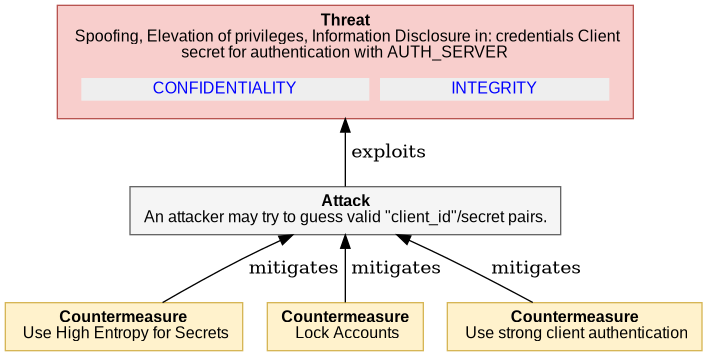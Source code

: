  

@startuml
digraph G {
rankdir="BT";
  node [shape=plaintext, fontname="Arial" fontsize="12"];
    "4_3_5_CLIENT_SECRET_BRUTE_FORCE" [ fillcolor="#F8CECC", style=filled, shape=polygon, color="#B85450"
    label= 
    <<table border="0" cellborder="0" cellspacing="0">
     <tr><td align="center"><b>Threat</b><br/> 

Spoofing, Elevation of privileges, Information Disclosure in: credentials Client<br/>secret for authentication with AUTH_SERVER
</td></tr>
     <tr><td><table border="0" cellborder="0" cellspacing="8"><tr>
                ret += secObj.linkedImpactMDText()
     <td align="center" href="#OAuth2.CONFIDENTIALITY" bgcolor="#EEEEEE"><font color="blue">CONFIDENTIALITY</font></td>
                ret += secObj.linkedImpactMDText()
     <td align="center" href="#OAuth2.INTEGRITY" bgcolor="#EEEEEE"><font color="blue">INTEGRITY</font></td>
     </tr></table></td></tr>   
   </table>>
   ];
    
"4_3_5_CLIENT_SECRET_BRUTE_FORCE_attack" [ fillcolor="#f5f5f5", style=filled, shape=polygon, color="#666666", label =     
    <<table border="0" cellborder="0" cellspacing="0">
     <tr><td align="center"><b>Attack</b><br/>

An attacker may try to guess valid &quot;client_id&quot;/secret pairs.
</td></tr>
   </table>>
    ]

"4_3_5_CLIENT_SECRET_BRUTE_FORCE_attack" -> "4_3_5_CLIENT_SECRET_BRUTE_FORCE"  [label = " exploits"]

    "4_3_5_CLIENT_SECRET_BRUTE_FORCE_countermeasure0" [ 
       fillcolor="#FFF2CC", style=filled, shape=polygon, color="#D6B656", label =     
    <<table border="0" cellborder="0" cellspacing="0">
     <tr><td align="left"><b>Countermeasure</b><br/> 

Use High Entropy for Secrets
</td></tr>
   </table>>
   ]

     "4_3_5_CLIENT_SECRET_BRUTE_FORCE_countermeasure0" -> "4_3_5_CLIENT_SECRET_BRUTE_FORCE_attack" [label = " mitigates"]

    "4_3_5_CLIENT_SECRET_BRUTE_FORCE_countermeasure1" [ 
       fillcolor="#FFF2CC", style=filled, shape=polygon, color="#D6B656", label =     
    <<table border="0" cellborder="0" cellspacing="0">
     <tr><td align="left"><b>Countermeasure</b><br/> 

Lock Accounts
</td></tr>
   </table>>
   ]

     "4_3_5_CLIENT_SECRET_BRUTE_FORCE_countermeasure1" -> "4_3_5_CLIENT_SECRET_BRUTE_FORCE_attack" [label = " mitigates"]

    "4_3_5_CLIENT_SECRET_BRUTE_FORCE_countermeasure2" [ 
       fillcolor="#FFF2CC", style=filled, shape=polygon, color="#D6B656", label =     
    <<table border="0" cellborder="0" cellspacing="0">
     <tr><td align="left"><b>Countermeasure</b><br/> 

Use strong client authentication
</td></tr>
   </table>>
   ]

     "4_3_5_CLIENT_SECRET_BRUTE_FORCE_countermeasure2" -> "4_3_5_CLIENT_SECRET_BRUTE_FORCE_attack" [label = " mitigates"]

}
@enduml


